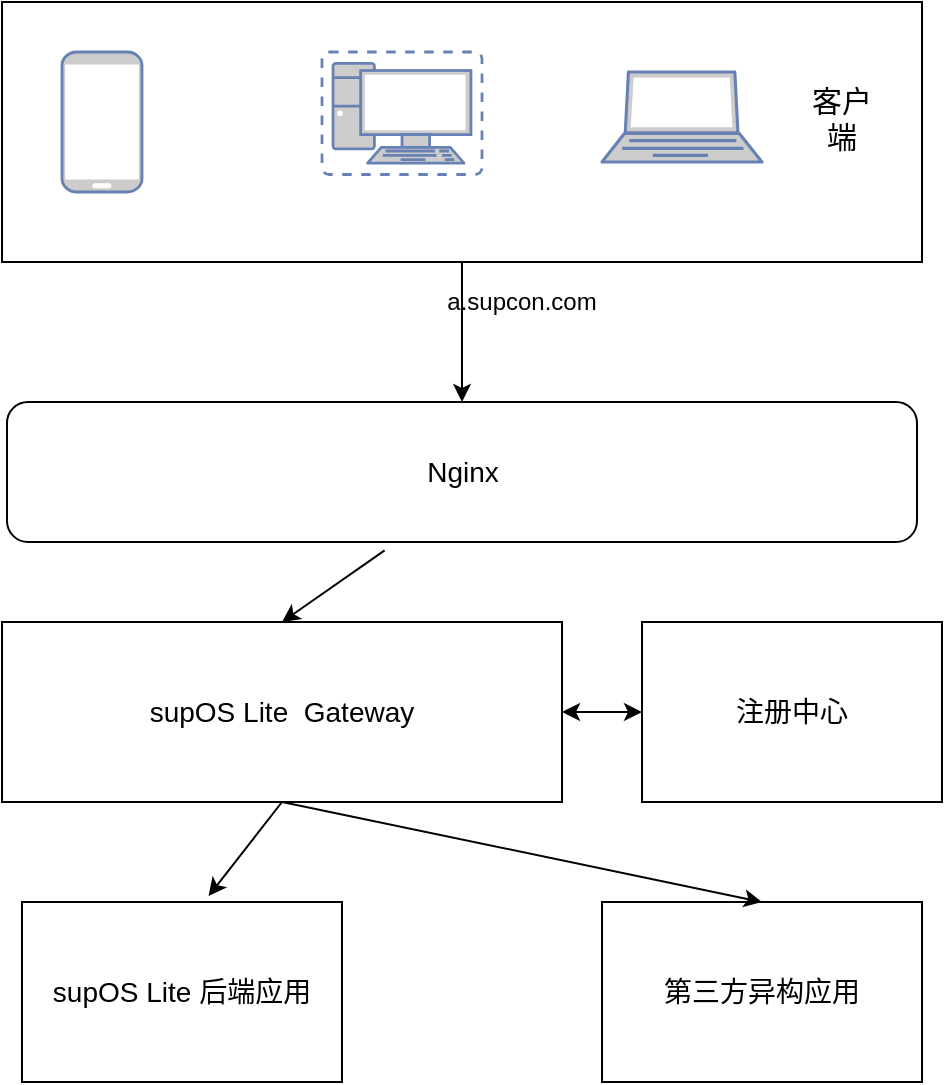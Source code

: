 <mxfile version="14.6.13" type="device"><diagram id="U045rzSxivrh43dFhzQ4" name="第 1 页"><mxGraphModel dx="1024" dy="592" grid="1" gridSize="10" guides="1" tooltips="1" connect="1" arrows="1" fold="1" page="1" pageScale="1" pageWidth="827" pageHeight="1169" math="0" shadow="0"><root><mxCell id="0"/><mxCell id="1" parent="0"/><mxCell id="yLWuICvohDVVvVrjH4Cq-1" value="&lt;font style=&quot;font-size: 14px&quot;&gt;supOS Lite&amp;nbsp; Gateway&lt;/font&gt;" style="rounded=0;whiteSpace=wrap;html=1;" parent="1" vertex="1"><mxGeometry x="80" y="620" width="280" height="90" as="geometry"/></mxCell><mxCell id="yLWuICvohDVVvVrjH4Cq-2" value="a.supcon.com" style="text;html=1;strokeColor=none;fillColor=none;align=center;verticalAlign=middle;whiteSpace=wrap;rounded=0;" parent="1" vertex="1"><mxGeometry x="320" y="450" width="40" height="20" as="geometry"/></mxCell><mxCell id="yLWuICvohDVVvVrjH4Cq-5" value="" style="fontColor=#0066CC;verticalAlign=top;verticalLabelPosition=bottom;labelPosition=center;align=center;html=1;outlineConnect=0;fillColor=#CCCCCC;strokeColor=#6881B3;gradientColor=none;gradientDirection=north;strokeWidth=2;shape=mxgraph.networks.mobile;" parent="1" vertex="1"><mxGeometry x="110" y="335" width="40" height="70" as="geometry"/></mxCell><mxCell id="yLWuICvohDVVvVrjH4Cq-6" value="" style="fontColor=#0066CC;verticalAlign=top;verticalLabelPosition=bottom;labelPosition=center;align=center;html=1;outlineConnect=0;fillColor=#CCCCCC;strokeColor=#6881B3;gradientColor=none;gradientDirection=north;strokeWidth=2;shape=mxgraph.networks.virtual_pc;" parent="1" vertex="1"><mxGeometry x="240" y="335" width="80" height="61.25" as="geometry"/></mxCell><mxCell id="yLWuICvohDVVvVrjH4Cq-7" value="" style="fontColor=#0066CC;verticalAlign=top;verticalLabelPosition=bottom;labelPosition=center;align=center;html=1;outlineConnect=0;fillColor=#CCCCCC;strokeColor=#6881B3;gradientColor=none;gradientDirection=north;strokeWidth=2;shape=mxgraph.networks.laptop;" parent="1" vertex="1"><mxGeometry x="380" y="345" width="80" height="45" as="geometry"/></mxCell><mxCell id="yLWuICvohDVVvVrjH4Cq-8" value="" style="rounded=0;whiteSpace=wrap;html=1;fillColor=none;" parent="1" vertex="1"><mxGeometry x="80" y="310" width="460" height="130" as="geometry"/></mxCell><mxCell id="yLWuICvohDVVvVrjH4Cq-9" value="&lt;font style=&quot;font-size: 15px&quot;&gt;客户端&lt;/font&gt;" style="text;html=1;strokeColor=none;fillColor=none;align=center;verticalAlign=middle;whiteSpace=wrap;rounded=0;" parent="1" vertex="1"><mxGeometry x="480" y="358" width="40" height="20" as="geometry"/></mxCell><mxCell id="yLWuICvohDVVvVrjH4Cq-10" value="&lt;span style=&quot;font-size: 14px&quot;&gt;第三方异构应用&lt;/span&gt;" style="rounded=0;whiteSpace=wrap;html=1;" parent="1" vertex="1"><mxGeometry x="380" y="760" width="160" height="90" as="geometry"/></mxCell><mxCell id="yLWuICvohDVVvVrjH4Cq-11" value="" style="endArrow=classic;html=1;entryX=0.5;entryY=0;entryDx=0;entryDy=0;exitX=0.5;exitY=1;exitDx=0;exitDy=0;" parent="1" source="yLWuICvohDVVvVrjH4Cq-8" target="yLWuICvohDVVvVrjH4Cq-16" edge="1"><mxGeometry width="50" height="50" relative="1" as="geometry"><mxPoint x="240" y="490" as="sourcePoint"/><mxPoint x="290" y="440" as="targetPoint"/></mxGeometry></mxCell><mxCell id="yLWuICvohDVVvVrjH4Cq-16" value="&lt;font style=&quot;font-size: 14px&quot;&gt;Nginx&lt;/font&gt;" style="rounded=1;whiteSpace=wrap;html=1;" parent="1" vertex="1"><mxGeometry x="82.5" y="510" width="455" height="70" as="geometry"/></mxCell><mxCell id="yLWuICvohDVVvVrjH4Cq-18" value="" style="endArrow=classic;html=1;entryX=0.5;entryY=0;entryDx=0;entryDy=0;exitX=0.415;exitY=1.06;exitDx=0;exitDy=0;exitPerimeter=0;" parent="1" target="yLWuICvohDVVvVrjH4Cq-1" edge="1" source="yLWuICvohDVVvVrjH4Cq-16"><mxGeometry width="50" height="50" relative="1" as="geometry"><mxPoint x="310" y="580" as="sourcePoint"/><mxPoint x="300" y="590" as="targetPoint"/></mxGeometry></mxCell><mxCell id="3y-P0CYqG4lLbGhJzH4M-1" value="&lt;span style=&quot;font-size: 14px&quot;&gt;注册中心&lt;/span&gt;" style="rounded=0;whiteSpace=wrap;html=1;" vertex="1" parent="1"><mxGeometry x="400" y="620" width="150" height="90" as="geometry"/></mxCell><mxCell id="3y-P0CYqG4lLbGhJzH4M-2" value="" style="endArrow=classic;startArrow=classic;html=1;entryX=0;entryY=0.5;entryDx=0;entryDy=0;exitX=1;exitY=0.5;exitDx=0;exitDy=0;" edge="1" parent="1" source="yLWuICvohDVVvVrjH4Cq-1" target="3y-P0CYqG4lLbGhJzH4M-1"><mxGeometry width="50" height="50" relative="1" as="geometry"><mxPoint x="360" y="700" as="sourcePoint"/><mxPoint x="410" y="650" as="targetPoint"/></mxGeometry></mxCell><mxCell id="3y-P0CYqG4lLbGhJzH4M-3" value="&lt;span style=&quot;font-size: 14px&quot;&gt;supOS Lite 后端应用&lt;/span&gt;" style="rounded=0;whiteSpace=wrap;html=1;" vertex="1" parent="1"><mxGeometry x="90" y="760" width="160" height="90" as="geometry"/></mxCell><mxCell id="3y-P0CYqG4lLbGhJzH4M-4" value="" style="endArrow=classic;html=1;entryX=0.583;entryY=-0.033;entryDx=0;entryDy=0;entryPerimeter=0;exitX=0.5;exitY=1;exitDx=0;exitDy=0;" edge="1" parent="1" source="yLWuICvohDVVvVrjH4Cq-1" target="3y-P0CYqG4lLbGhJzH4M-3"><mxGeometry width="50" height="50" relative="1" as="geometry"><mxPoint x="150" y="770" as="sourcePoint"/><mxPoint x="200" y="720" as="targetPoint"/></mxGeometry></mxCell><mxCell id="3y-P0CYqG4lLbGhJzH4M-5" value="" style="endArrow=classic;html=1;entryX=0.5;entryY=0;entryDx=0;entryDy=0;exitX=0.5;exitY=1;exitDx=0;exitDy=0;" edge="1" parent="1" source="yLWuICvohDVVvVrjH4Cq-1" target="yLWuICvohDVVvVrjH4Cq-10"><mxGeometry width="50" height="50" relative="1" as="geometry"><mxPoint x="320" y="800" as="sourcePoint"/><mxPoint x="370" y="750" as="targetPoint"/></mxGeometry></mxCell></root></mxGraphModel></diagram></mxfile>